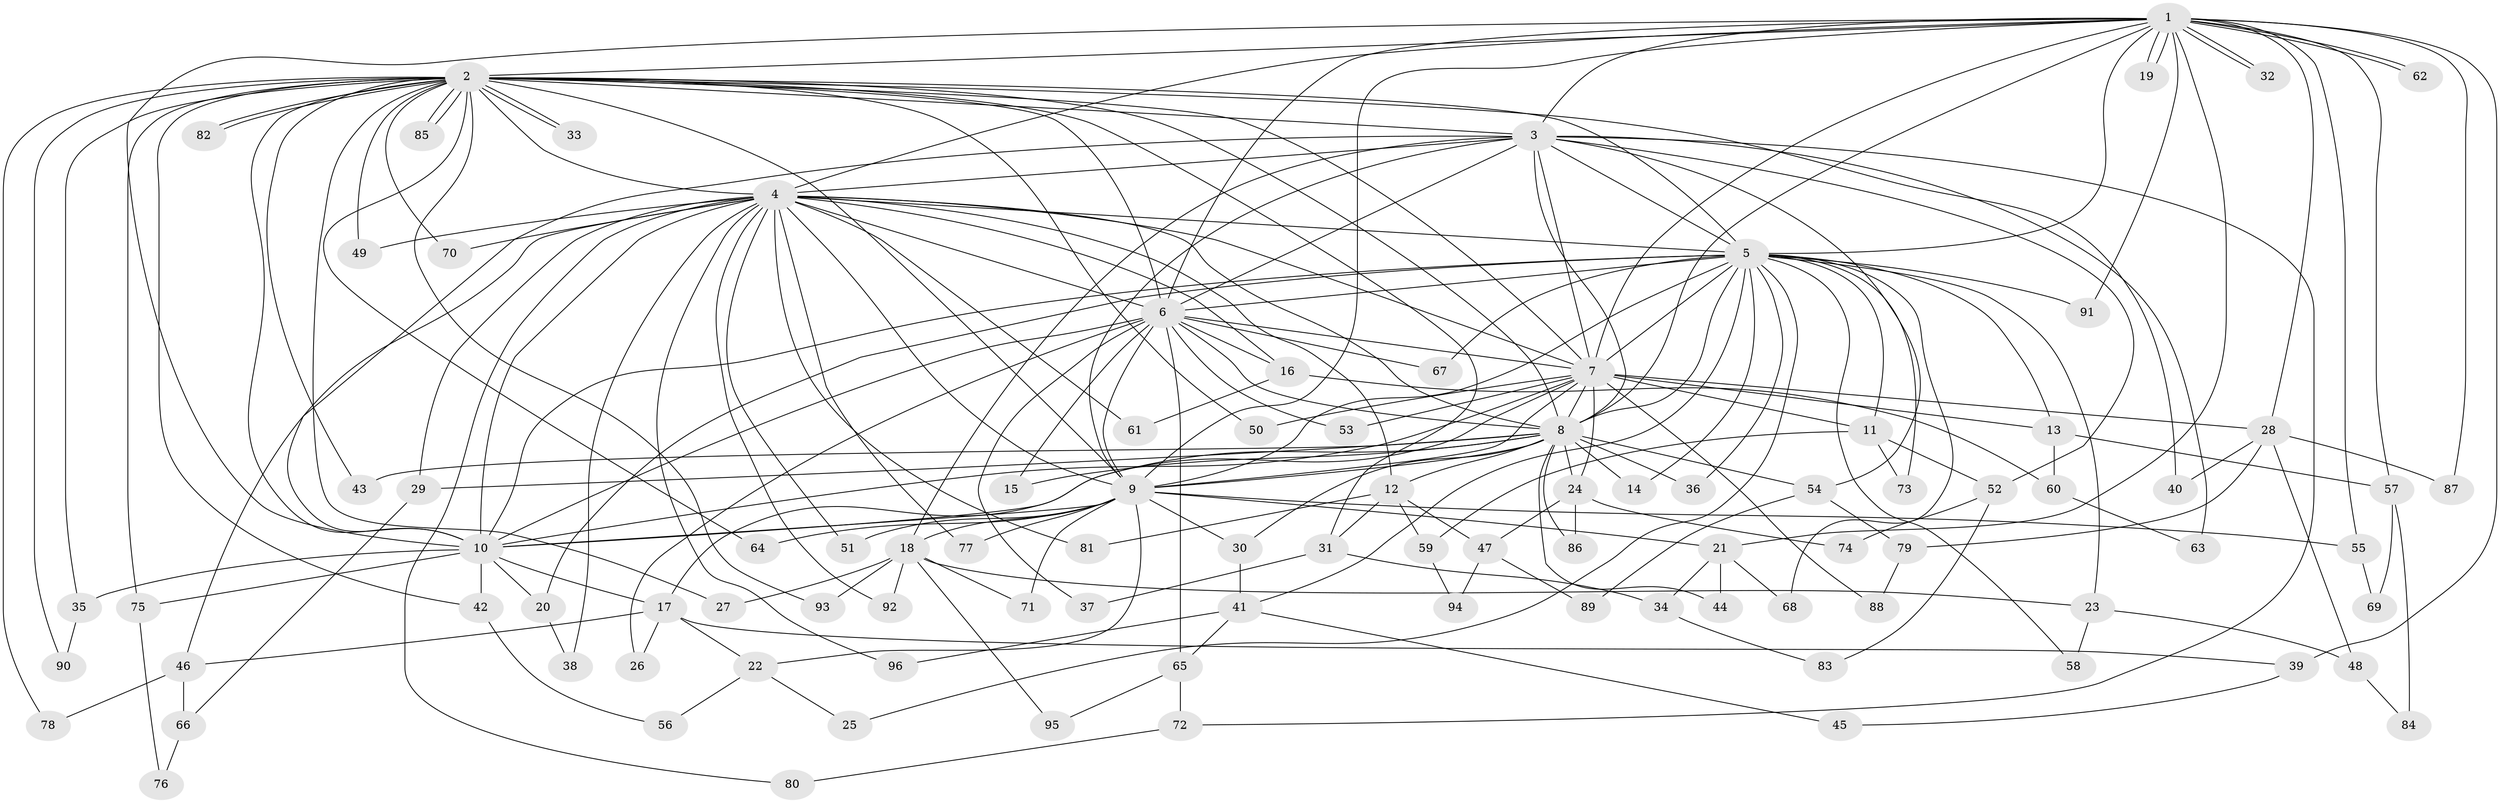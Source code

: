 // Generated by graph-tools (version 1.1) at 2025/10/02/27/25 16:10:56]
// undirected, 96 vertices, 217 edges
graph export_dot {
graph [start="1"]
  node [color=gray90,style=filled];
  1;
  2;
  3;
  4;
  5;
  6;
  7;
  8;
  9;
  10;
  11;
  12;
  13;
  14;
  15;
  16;
  17;
  18;
  19;
  20;
  21;
  22;
  23;
  24;
  25;
  26;
  27;
  28;
  29;
  30;
  31;
  32;
  33;
  34;
  35;
  36;
  37;
  38;
  39;
  40;
  41;
  42;
  43;
  44;
  45;
  46;
  47;
  48;
  49;
  50;
  51;
  52;
  53;
  54;
  55;
  56;
  57;
  58;
  59;
  60;
  61;
  62;
  63;
  64;
  65;
  66;
  67;
  68;
  69;
  70;
  71;
  72;
  73;
  74;
  75;
  76;
  77;
  78;
  79;
  80;
  81;
  82;
  83;
  84;
  85;
  86;
  87;
  88;
  89;
  90;
  91;
  92;
  93;
  94;
  95;
  96;
  1 -- 2;
  1 -- 3;
  1 -- 4;
  1 -- 5;
  1 -- 6;
  1 -- 7;
  1 -- 8;
  1 -- 9;
  1 -- 10;
  1 -- 19;
  1 -- 19;
  1 -- 21;
  1 -- 28;
  1 -- 32;
  1 -- 32;
  1 -- 39;
  1 -- 55;
  1 -- 57;
  1 -- 62;
  1 -- 62;
  1 -- 87;
  1 -- 91;
  2 -- 3;
  2 -- 4;
  2 -- 5;
  2 -- 6;
  2 -- 7;
  2 -- 8;
  2 -- 9;
  2 -- 10;
  2 -- 27;
  2 -- 31;
  2 -- 33;
  2 -- 33;
  2 -- 35;
  2 -- 40;
  2 -- 42;
  2 -- 43;
  2 -- 49;
  2 -- 50;
  2 -- 64;
  2 -- 70;
  2 -- 75;
  2 -- 78;
  2 -- 82;
  2 -- 82;
  2 -- 85;
  2 -- 85;
  2 -- 90;
  2 -- 93;
  3 -- 4;
  3 -- 5;
  3 -- 6;
  3 -- 7;
  3 -- 8;
  3 -- 9;
  3 -- 10;
  3 -- 18;
  3 -- 52;
  3 -- 54;
  3 -- 63;
  3 -- 72;
  4 -- 5;
  4 -- 6;
  4 -- 7;
  4 -- 8;
  4 -- 9;
  4 -- 10;
  4 -- 12;
  4 -- 16;
  4 -- 29;
  4 -- 38;
  4 -- 46;
  4 -- 49;
  4 -- 51;
  4 -- 61;
  4 -- 70;
  4 -- 77;
  4 -- 80;
  4 -- 81;
  4 -- 92;
  4 -- 96;
  5 -- 6;
  5 -- 7;
  5 -- 8;
  5 -- 9;
  5 -- 10;
  5 -- 11;
  5 -- 13;
  5 -- 14;
  5 -- 20;
  5 -- 23;
  5 -- 25;
  5 -- 36;
  5 -- 41;
  5 -- 58;
  5 -- 67;
  5 -- 68;
  5 -- 73;
  5 -- 91;
  6 -- 7;
  6 -- 8;
  6 -- 9;
  6 -- 10;
  6 -- 15;
  6 -- 16;
  6 -- 26;
  6 -- 37;
  6 -- 53;
  6 -- 65;
  6 -- 67;
  7 -- 8;
  7 -- 9;
  7 -- 10;
  7 -- 11;
  7 -- 13;
  7 -- 17;
  7 -- 24;
  7 -- 28;
  7 -- 50;
  7 -- 53;
  7 -- 88;
  8 -- 9;
  8 -- 10;
  8 -- 12;
  8 -- 14;
  8 -- 15;
  8 -- 24;
  8 -- 29;
  8 -- 30;
  8 -- 36;
  8 -- 43;
  8 -- 44;
  8 -- 54;
  8 -- 86;
  9 -- 10;
  9 -- 18;
  9 -- 21;
  9 -- 22;
  9 -- 30;
  9 -- 51;
  9 -- 55;
  9 -- 64;
  9 -- 71;
  9 -- 77;
  10 -- 17;
  10 -- 20;
  10 -- 35;
  10 -- 42;
  10 -- 75;
  11 -- 52;
  11 -- 59;
  11 -- 73;
  12 -- 31;
  12 -- 47;
  12 -- 59;
  12 -- 81;
  13 -- 57;
  13 -- 60;
  16 -- 60;
  16 -- 61;
  17 -- 22;
  17 -- 26;
  17 -- 39;
  17 -- 46;
  18 -- 23;
  18 -- 27;
  18 -- 71;
  18 -- 92;
  18 -- 93;
  18 -- 95;
  20 -- 38;
  21 -- 34;
  21 -- 44;
  21 -- 68;
  22 -- 25;
  22 -- 56;
  23 -- 48;
  23 -- 58;
  24 -- 47;
  24 -- 74;
  24 -- 86;
  28 -- 40;
  28 -- 48;
  28 -- 79;
  28 -- 87;
  29 -- 66;
  30 -- 41;
  31 -- 34;
  31 -- 37;
  34 -- 83;
  35 -- 90;
  39 -- 45;
  41 -- 45;
  41 -- 65;
  41 -- 96;
  42 -- 56;
  46 -- 66;
  46 -- 78;
  47 -- 89;
  47 -- 94;
  48 -- 84;
  52 -- 74;
  52 -- 83;
  54 -- 79;
  54 -- 89;
  55 -- 69;
  57 -- 69;
  57 -- 84;
  59 -- 94;
  60 -- 63;
  65 -- 72;
  65 -- 95;
  66 -- 76;
  72 -- 80;
  75 -- 76;
  79 -- 88;
}
